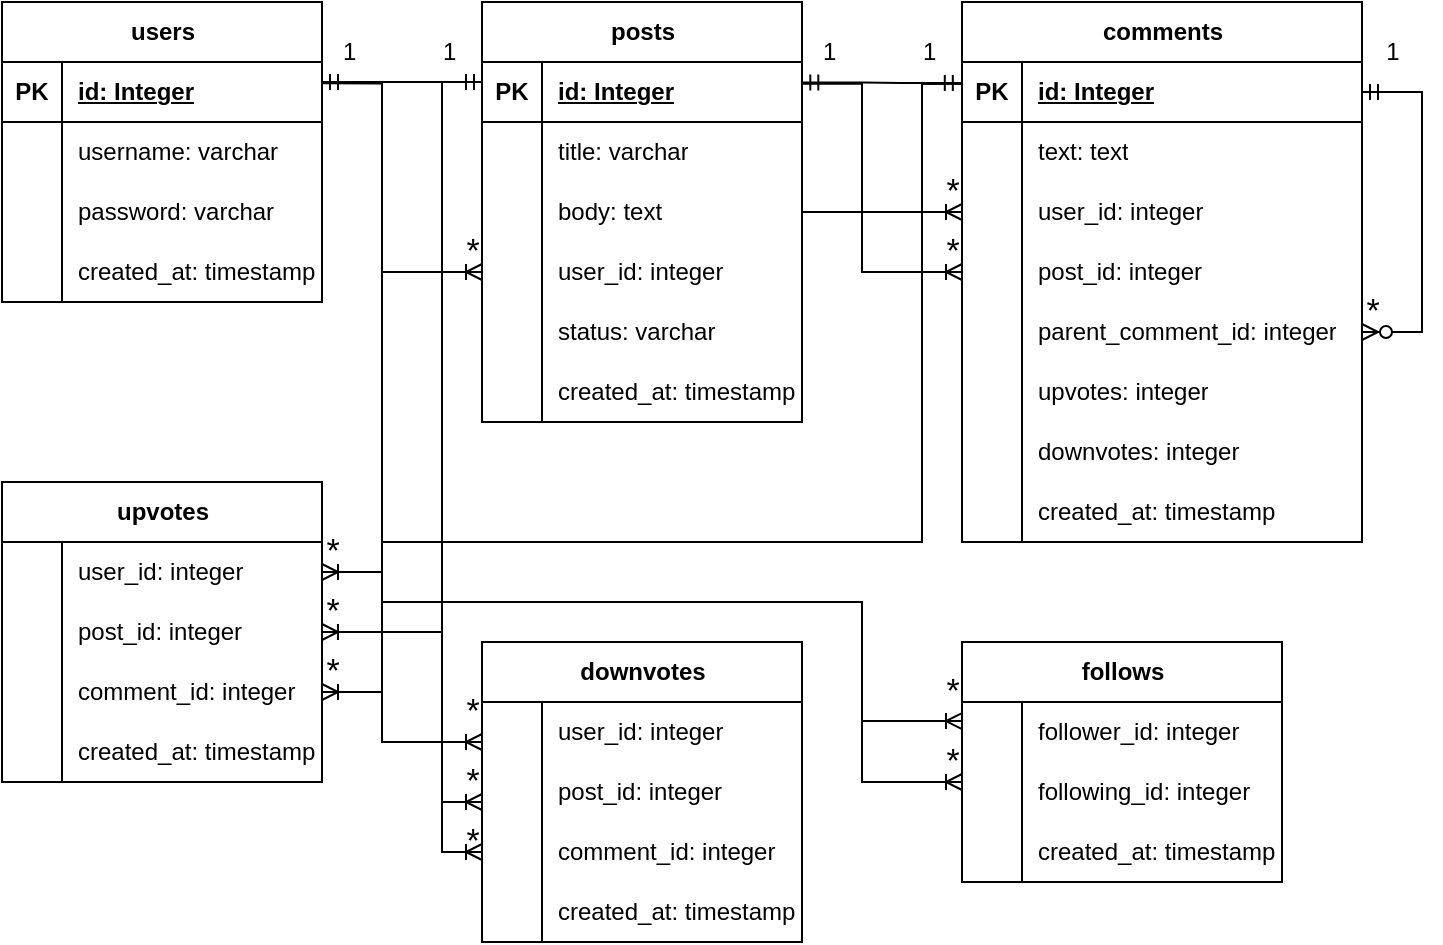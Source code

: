 <mxfile version="21.2.0" type="github">
  <diagram name="Page-1" id="74h5eq18-0JXJP73Q0yJ">
    <mxGraphModel dx="909" dy="587" grid="1" gridSize="10" guides="1" tooltips="1" connect="1" arrows="1" fold="1" page="1" pageScale="1" pageWidth="850" pageHeight="1100" math="0" shadow="0">
      <root>
        <mxCell id="0" />
        <mxCell id="1" parent="0" />
        <mxCell id="cVCFdXQ4bAkMoIGnFbqg-1" value="users" style="shape=table;startSize=30;container=1;collapsible=1;childLayout=tableLayout;fixedRows=1;rowLines=0;fontStyle=1;align=center;resizeLast=1;html=1;" vertex="1" parent="1">
          <mxGeometry x="40" y="80" width="160" height="150" as="geometry" />
        </mxCell>
        <mxCell id="cVCFdXQ4bAkMoIGnFbqg-2" value="" style="shape=tableRow;horizontal=0;startSize=0;swimlaneHead=0;swimlaneBody=0;fillColor=none;collapsible=0;dropTarget=0;points=[[0,0.5],[1,0.5]];portConstraint=eastwest;top=0;left=0;right=0;bottom=1;" vertex="1" parent="cVCFdXQ4bAkMoIGnFbqg-1">
          <mxGeometry y="30" width="160" height="30" as="geometry" />
        </mxCell>
        <mxCell id="cVCFdXQ4bAkMoIGnFbqg-3" value="PK" style="shape=partialRectangle;connectable=0;fillColor=none;top=0;left=0;bottom=0;right=0;fontStyle=1;overflow=hidden;whiteSpace=wrap;html=1;" vertex="1" parent="cVCFdXQ4bAkMoIGnFbqg-2">
          <mxGeometry width="30" height="30" as="geometry">
            <mxRectangle width="30" height="30" as="alternateBounds" />
          </mxGeometry>
        </mxCell>
        <mxCell id="cVCFdXQ4bAkMoIGnFbqg-4" value="id: Integer" style="shape=partialRectangle;connectable=0;fillColor=none;top=0;left=0;bottom=0;right=0;align=left;spacingLeft=6;fontStyle=5;overflow=hidden;whiteSpace=wrap;html=1;" vertex="1" parent="cVCFdXQ4bAkMoIGnFbqg-2">
          <mxGeometry x="30" width="130" height="30" as="geometry">
            <mxRectangle width="130" height="30" as="alternateBounds" />
          </mxGeometry>
        </mxCell>
        <mxCell id="cVCFdXQ4bAkMoIGnFbqg-5" value="" style="shape=tableRow;horizontal=0;startSize=0;swimlaneHead=0;swimlaneBody=0;fillColor=none;collapsible=0;dropTarget=0;points=[[0,0.5],[1,0.5]];portConstraint=eastwest;top=0;left=0;right=0;bottom=0;" vertex="1" parent="cVCFdXQ4bAkMoIGnFbqg-1">
          <mxGeometry y="60" width="160" height="30" as="geometry" />
        </mxCell>
        <mxCell id="cVCFdXQ4bAkMoIGnFbqg-6" value="" style="shape=partialRectangle;connectable=0;fillColor=none;top=0;left=0;bottom=0;right=0;editable=1;overflow=hidden;whiteSpace=wrap;html=1;" vertex="1" parent="cVCFdXQ4bAkMoIGnFbqg-5">
          <mxGeometry width="30" height="30" as="geometry">
            <mxRectangle width="30" height="30" as="alternateBounds" />
          </mxGeometry>
        </mxCell>
        <mxCell id="cVCFdXQ4bAkMoIGnFbqg-7" value="username: varchar" style="shape=partialRectangle;connectable=0;fillColor=none;top=0;left=0;bottom=0;right=0;align=left;spacingLeft=6;overflow=hidden;whiteSpace=wrap;html=1;" vertex="1" parent="cVCFdXQ4bAkMoIGnFbqg-5">
          <mxGeometry x="30" width="130" height="30" as="geometry">
            <mxRectangle width="130" height="30" as="alternateBounds" />
          </mxGeometry>
        </mxCell>
        <mxCell id="cVCFdXQ4bAkMoIGnFbqg-8" value="" style="shape=tableRow;horizontal=0;startSize=0;swimlaneHead=0;swimlaneBody=0;fillColor=none;collapsible=0;dropTarget=0;points=[[0,0.5],[1,0.5]];portConstraint=eastwest;top=0;left=0;right=0;bottom=0;" vertex="1" parent="cVCFdXQ4bAkMoIGnFbqg-1">
          <mxGeometry y="90" width="160" height="30" as="geometry" />
        </mxCell>
        <mxCell id="cVCFdXQ4bAkMoIGnFbqg-9" value="" style="shape=partialRectangle;connectable=0;fillColor=none;top=0;left=0;bottom=0;right=0;editable=1;overflow=hidden;whiteSpace=wrap;html=1;" vertex="1" parent="cVCFdXQ4bAkMoIGnFbqg-8">
          <mxGeometry width="30" height="30" as="geometry">
            <mxRectangle width="30" height="30" as="alternateBounds" />
          </mxGeometry>
        </mxCell>
        <mxCell id="cVCFdXQ4bAkMoIGnFbqg-10" value="password: varchar" style="shape=partialRectangle;connectable=0;fillColor=none;top=0;left=0;bottom=0;right=0;align=left;spacingLeft=6;overflow=hidden;whiteSpace=wrap;html=1;" vertex="1" parent="cVCFdXQ4bAkMoIGnFbqg-8">
          <mxGeometry x="30" width="130" height="30" as="geometry">
            <mxRectangle width="130" height="30" as="alternateBounds" />
          </mxGeometry>
        </mxCell>
        <mxCell id="cVCFdXQ4bAkMoIGnFbqg-11" value="" style="shape=tableRow;horizontal=0;startSize=0;swimlaneHead=0;swimlaneBody=0;fillColor=none;collapsible=0;dropTarget=0;points=[[0,0.5],[1,0.5]];portConstraint=eastwest;top=0;left=0;right=0;bottom=0;" vertex="1" parent="cVCFdXQ4bAkMoIGnFbqg-1">
          <mxGeometry y="120" width="160" height="30" as="geometry" />
        </mxCell>
        <mxCell id="cVCFdXQ4bAkMoIGnFbqg-12" value="" style="shape=partialRectangle;connectable=0;fillColor=none;top=0;left=0;bottom=0;right=0;editable=1;overflow=hidden;whiteSpace=wrap;html=1;" vertex="1" parent="cVCFdXQ4bAkMoIGnFbqg-11">
          <mxGeometry width="30" height="30" as="geometry">
            <mxRectangle width="30" height="30" as="alternateBounds" />
          </mxGeometry>
        </mxCell>
        <mxCell id="cVCFdXQ4bAkMoIGnFbqg-13" value="created_at: timestamp" style="shape=partialRectangle;connectable=0;fillColor=none;top=0;left=0;bottom=0;right=0;align=left;spacingLeft=6;overflow=hidden;whiteSpace=wrap;html=1;" vertex="1" parent="cVCFdXQ4bAkMoIGnFbqg-11">
          <mxGeometry x="30" width="130" height="30" as="geometry">
            <mxRectangle width="130" height="30" as="alternateBounds" />
          </mxGeometry>
        </mxCell>
        <mxCell id="cVCFdXQ4bAkMoIGnFbqg-14" value="posts" style="shape=table;startSize=30;container=1;collapsible=1;childLayout=tableLayout;fixedRows=1;rowLines=0;fontStyle=1;align=center;resizeLast=1;html=1;" vertex="1" parent="1">
          <mxGeometry x="280" y="80" width="160" height="210" as="geometry" />
        </mxCell>
        <mxCell id="cVCFdXQ4bAkMoIGnFbqg-15" value="" style="shape=tableRow;horizontal=0;startSize=0;swimlaneHead=0;swimlaneBody=0;fillColor=none;collapsible=0;dropTarget=0;points=[[0,0.5],[1,0.5]];portConstraint=eastwest;top=0;left=0;right=0;bottom=1;" vertex="1" parent="cVCFdXQ4bAkMoIGnFbqg-14">
          <mxGeometry y="30" width="160" height="30" as="geometry" />
        </mxCell>
        <mxCell id="cVCFdXQ4bAkMoIGnFbqg-16" value="PK" style="shape=partialRectangle;connectable=0;fillColor=none;top=0;left=0;bottom=0;right=0;fontStyle=1;overflow=hidden;whiteSpace=wrap;html=1;" vertex="1" parent="cVCFdXQ4bAkMoIGnFbqg-15">
          <mxGeometry width="30" height="30" as="geometry">
            <mxRectangle width="30" height="30" as="alternateBounds" />
          </mxGeometry>
        </mxCell>
        <mxCell id="cVCFdXQ4bAkMoIGnFbqg-17" value="id: Integer" style="shape=partialRectangle;connectable=0;fillColor=none;top=0;left=0;bottom=0;right=0;align=left;spacingLeft=6;fontStyle=5;overflow=hidden;whiteSpace=wrap;html=1;" vertex="1" parent="cVCFdXQ4bAkMoIGnFbqg-15">
          <mxGeometry x="30" width="130" height="30" as="geometry">
            <mxRectangle width="130" height="30" as="alternateBounds" />
          </mxGeometry>
        </mxCell>
        <mxCell id="cVCFdXQ4bAkMoIGnFbqg-18" value="" style="shape=tableRow;horizontal=0;startSize=0;swimlaneHead=0;swimlaneBody=0;fillColor=none;collapsible=0;dropTarget=0;points=[[0,0.5],[1,0.5]];portConstraint=eastwest;top=0;left=0;right=0;bottom=0;" vertex="1" parent="cVCFdXQ4bAkMoIGnFbqg-14">
          <mxGeometry y="60" width="160" height="30" as="geometry" />
        </mxCell>
        <mxCell id="cVCFdXQ4bAkMoIGnFbqg-19" value="" style="shape=partialRectangle;connectable=0;fillColor=none;top=0;left=0;bottom=0;right=0;editable=1;overflow=hidden;whiteSpace=wrap;html=1;" vertex="1" parent="cVCFdXQ4bAkMoIGnFbqg-18">
          <mxGeometry width="30" height="30" as="geometry">
            <mxRectangle width="30" height="30" as="alternateBounds" />
          </mxGeometry>
        </mxCell>
        <mxCell id="cVCFdXQ4bAkMoIGnFbqg-20" value="title: varchar" style="shape=partialRectangle;connectable=0;fillColor=none;top=0;left=0;bottom=0;right=0;align=left;spacingLeft=6;overflow=hidden;whiteSpace=wrap;html=1;" vertex="1" parent="cVCFdXQ4bAkMoIGnFbqg-18">
          <mxGeometry x="30" width="130" height="30" as="geometry">
            <mxRectangle width="130" height="30" as="alternateBounds" />
          </mxGeometry>
        </mxCell>
        <mxCell id="cVCFdXQ4bAkMoIGnFbqg-21" value="" style="shape=tableRow;horizontal=0;startSize=0;swimlaneHead=0;swimlaneBody=0;fillColor=none;collapsible=0;dropTarget=0;points=[[0,0.5],[1,0.5]];portConstraint=eastwest;top=0;left=0;right=0;bottom=0;" vertex="1" parent="cVCFdXQ4bAkMoIGnFbqg-14">
          <mxGeometry y="90" width="160" height="30" as="geometry" />
        </mxCell>
        <mxCell id="cVCFdXQ4bAkMoIGnFbqg-22" value="" style="shape=partialRectangle;connectable=0;fillColor=none;top=0;left=0;bottom=0;right=0;editable=1;overflow=hidden;whiteSpace=wrap;html=1;" vertex="1" parent="cVCFdXQ4bAkMoIGnFbqg-21">
          <mxGeometry width="30" height="30" as="geometry">
            <mxRectangle width="30" height="30" as="alternateBounds" />
          </mxGeometry>
        </mxCell>
        <mxCell id="cVCFdXQ4bAkMoIGnFbqg-23" value="body: text" style="shape=partialRectangle;connectable=0;fillColor=none;top=0;left=0;bottom=0;right=0;align=left;spacingLeft=6;overflow=hidden;whiteSpace=wrap;html=1;" vertex="1" parent="cVCFdXQ4bAkMoIGnFbqg-21">
          <mxGeometry x="30" width="130" height="30" as="geometry">
            <mxRectangle width="130" height="30" as="alternateBounds" />
          </mxGeometry>
        </mxCell>
        <mxCell id="cVCFdXQ4bAkMoIGnFbqg-24" value="" style="shape=tableRow;horizontal=0;startSize=0;swimlaneHead=0;swimlaneBody=0;fillColor=none;collapsible=0;dropTarget=0;points=[[0,0.5],[1,0.5]];portConstraint=eastwest;top=0;left=0;right=0;bottom=0;" vertex="1" parent="cVCFdXQ4bAkMoIGnFbqg-14">
          <mxGeometry y="120" width="160" height="30" as="geometry" />
        </mxCell>
        <mxCell id="cVCFdXQ4bAkMoIGnFbqg-25" value="" style="shape=partialRectangle;connectable=0;fillColor=none;top=0;left=0;bottom=0;right=0;editable=1;overflow=hidden;whiteSpace=wrap;html=1;" vertex="1" parent="cVCFdXQ4bAkMoIGnFbqg-24">
          <mxGeometry width="30" height="30" as="geometry">
            <mxRectangle width="30" height="30" as="alternateBounds" />
          </mxGeometry>
        </mxCell>
        <mxCell id="cVCFdXQ4bAkMoIGnFbqg-26" value="user_id: integer" style="shape=partialRectangle;connectable=0;fillColor=none;top=0;left=0;bottom=0;right=0;align=left;spacingLeft=6;overflow=hidden;whiteSpace=wrap;html=1;" vertex="1" parent="cVCFdXQ4bAkMoIGnFbqg-24">
          <mxGeometry x="30" width="130" height="30" as="geometry">
            <mxRectangle width="130" height="30" as="alternateBounds" />
          </mxGeometry>
        </mxCell>
        <mxCell id="cVCFdXQ4bAkMoIGnFbqg-67" value="" style="shape=tableRow;horizontal=0;startSize=0;swimlaneHead=0;swimlaneBody=0;fillColor=none;collapsible=0;dropTarget=0;points=[[0,0.5],[1,0.5]];portConstraint=eastwest;top=0;left=0;right=0;bottom=0;" vertex="1" parent="cVCFdXQ4bAkMoIGnFbqg-14">
          <mxGeometry y="150" width="160" height="30" as="geometry" />
        </mxCell>
        <mxCell id="cVCFdXQ4bAkMoIGnFbqg-68" value="" style="shape=partialRectangle;connectable=0;fillColor=none;top=0;left=0;bottom=0;right=0;editable=1;overflow=hidden;whiteSpace=wrap;html=1;" vertex="1" parent="cVCFdXQ4bAkMoIGnFbqg-67">
          <mxGeometry width="30" height="30" as="geometry">
            <mxRectangle width="30" height="30" as="alternateBounds" />
          </mxGeometry>
        </mxCell>
        <mxCell id="cVCFdXQ4bAkMoIGnFbqg-69" value="status: varchar" style="shape=partialRectangle;connectable=0;fillColor=none;top=0;left=0;bottom=0;right=0;align=left;spacingLeft=6;overflow=hidden;whiteSpace=wrap;html=1;" vertex="1" parent="cVCFdXQ4bAkMoIGnFbqg-67">
          <mxGeometry x="30" width="130" height="30" as="geometry">
            <mxRectangle width="130" height="30" as="alternateBounds" />
          </mxGeometry>
        </mxCell>
        <mxCell id="cVCFdXQ4bAkMoIGnFbqg-70" value="" style="shape=tableRow;horizontal=0;startSize=0;swimlaneHead=0;swimlaneBody=0;fillColor=none;collapsible=0;dropTarget=0;points=[[0,0.5],[1,0.5]];portConstraint=eastwest;top=0;left=0;right=0;bottom=0;" vertex="1" parent="cVCFdXQ4bAkMoIGnFbqg-14">
          <mxGeometry y="180" width="160" height="30" as="geometry" />
        </mxCell>
        <mxCell id="cVCFdXQ4bAkMoIGnFbqg-71" value="" style="shape=partialRectangle;connectable=0;fillColor=none;top=0;left=0;bottom=0;right=0;editable=1;overflow=hidden;whiteSpace=wrap;html=1;" vertex="1" parent="cVCFdXQ4bAkMoIGnFbqg-70">
          <mxGeometry width="30" height="30" as="geometry">
            <mxRectangle width="30" height="30" as="alternateBounds" />
          </mxGeometry>
        </mxCell>
        <mxCell id="cVCFdXQ4bAkMoIGnFbqg-72" value="created_at: timestamp" style="shape=partialRectangle;connectable=0;fillColor=none;top=0;left=0;bottom=0;right=0;align=left;spacingLeft=6;overflow=hidden;whiteSpace=wrap;html=1;" vertex="1" parent="cVCFdXQ4bAkMoIGnFbqg-70">
          <mxGeometry x="30" width="130" height="30" as="geometry">
            <mxRectangle width="130" height="30" as="alternateBounds" />
          </mxGeometry>
        </mxCell>
        <mxCell id="cVCFdXQ4bAkMoIGnFbqg-27" value="upvotes" style="shape=table;startSize=30;container=1;collapsible=1;childLayout=tableLayout;fixedRows=1;rowLines=0;fontStyle=1;align=center;resizeLast=1;html=1;" vertex="1" parent="1">
          <mxGeometry x="40" y="320" width="160" height="150" as="geometry" />
        </mxCell>
        <mxCell id="cVCFdXQ4bAkMoIGnFbqg-31" value="" style="shape=tableRow;horizontal=0;startSize=0;swimlaneHead=0;swimlaneBody=0;fillColor=none;collapsible=0;dropTarget=0;points=[[0,0.5],[1,0.5]];portConstraint=eastwest;top=0;left=0;right=0;bottom=0;" vertex="1" parent="cVCFdXQ4bAkMoIGnFbqg-27">
          <mxGeometry y="30" width="160" height="30" as="geometry" />
        </mxCell>
        <mxCell id="cVCFdXQ4bAkMoIGnFbqg-32" value="" style="shape=partialRectangle;connectable=0;fillColor=none;top=0;left=0;bottom=0;right=0;editable=1;overflow=hidden;whiteSpace=wrap;html=1;" vertex="1" parent="cVCFdXQ4bAkMoIGnFbqg-31">
          <mxGeometry width="30" height="30" as="geometry">
            <mxRectangle width="30" height="30" as="alternateBounds" />
          </mxGeometry>
        </mxCell>
        <mxCell id="cVCFdXQ4bAkMoIGnFbqg-33" value="user_id: integer" style="shape=partialRectangle;connectable=0;fillColor=none;top=0;left=0;bottom=0;right=0;align=left;spacingLeft=6;overflow=hidden;whiteSpace=wrap;html=1;" vertex="1" parent="cVCFdXQ4bAkMoIGnFbqg-31">
          <mxGeometry x="30" width="130" height="30" as="geometry">
            <mxRectangle width="130" height="30" as="alternateBounds" />
          </mxGeometry>
        </mxCell>
        <mxCell id="cVCFdXQ4bAkMoIGnFbqg-34" value="" style="shape=tableRow;horizontal=0;startSize=0;swimlaneHead=0;swimlaneBody=0;fillColor=none;collapsible=0;dropTarget=0;points=[[0,0.5],[1,0.5]];portConstraint=eastwest;top=0;left=0;right=0;bottom=0;" vertex="1" parent="cVCFdXQ4bAkMoIGnFbqg-27">
          <mxGeometry y="60" width="160" height="30" as="geometry" />
        </mxCell>
        <mxCell id="cVCFdXQ4bAkMoIGnFbqg-35" value="" style="shape=partialRectangle;connectable=0;fillColor=none;top=0;left=0;bottom=0;right=0;editable=1;overflow=hidden;whiteSpace=wrap;html=1;" vertex="1" parent="cVCFdXQ4bAkMoIGnFbqg-34">
          <mxGeometry width="30" height="30" as="geometry">
            <mxRectangle width="30" height="30" as="alternateBounds" />
          </mxGeometry>
        </mxCell>
        <mxCell id="cVCFdXQ4bAkMoIGnFbqg-36" value="post_id: integer" style="shape=partialRectangle;connectable=0;fillColor=none;top=0;left=0;bottom=0;right=0;align=left;spacingLeft=6;overflow=hidden;whiteSpace=wrap;html=1;" vertex="1" parent="cVCFdXQ4bAkMoIGnFbqg-34">
          <mxGeometry x="30" width="130" height="30" as="geometry">
            <mxRectangle width="130" height="30" as="alternateBounds" />
          </mxGeometry>
        </mxCell>
        <mxCell id="cVCFdXQ4bAkMoIGnFbqg-37" value="" style="shape=tableRow;horizontal=0;startSize=0;swimlaneHead=0;swimlaneBody=0;fillColor=none;collapsible=0;dropTarget=0;points=[[0,0.5],[1,0.5]];portConstraint=eastwest;top=0;left=0;right=0;bottom=0;" vertex="1" parent="cVCFdXQ4bAkMoIGnFbqg-27">
          <mxGeometry y="90" width="160" height="30" as="geometry" />
        </mxCell>
        <mxCell id="cVCFdXQ4bAkMoIGnFbqg-38" value="" style="shape=partialRectangle;connectable=0;fillColor=none;top=0;left=0;bottom=0;right=0;editable=1;overflow=hidden;whiteSpace=wrap;html=1;" vertex="1" parent="cVCFdXQ4bAkMoIGnFbqg-37">
          <mxGeometry width="30" height="30" as="geometry">
            <mxRectangle width="30" height="30" as="alternateBounds" />
          </mxGeometry>
        </mxCell>
        <mxCell id="cVCFdXQ4bAkMoIGnFbqg-39" value="comment_id: integer" style="shape=partialRectangle;connectable=0;fillColor=none;top=0;left=0;bottom=0;right=0;align=left;spacingLeft=6;overflow=hidden;whiteSpace=wrap;html=1;" vertex="1" parent="cVCFdXQ4bAkMoIGnFbqg-37">
          <mxGeometry x="30" width="130" height="30" as="geometry">
            <mxRectangle width="130" height="30" as="alternateBounds" />
          </mxGeometry>
        </mxCell>
        <mxCell id="cVCFdXQ4bAkMoIGnFbqg-86" value="" style="shape=tableRow;horizontal=0;startSize=0;swimlaneHead=0;swimlaneBody=0;fillColor=none;collapsible=0;dropTarget=0;points=[[0,0.5],[1,0.5]];portConstraint=eastwest;top=0;left=0;right=0;bottom=0;" vertex="1" parent="cVCFdXQ4bAkMoIGnFbqg-27">
          <mxGeometry y="120" width="160" height="30" as="geometry" />
        </mxCell>
        <mxCell id="cVCFdXQ4bAkMoIGnFbqg-87" value="" style="shape=partialRectangle;connectable=0;fillColor=none;top=0;left=0;bottom=0;right=0;editable=1;overflow=hidden;whiteSpace=wrap;html=1;" vertex="1" parent="cVCFdXQ4bAkMoIGnFbqg-86">
          <mxGeometry width="30" height="30" as="geometry">
            <mxRectangle width="30" height="30" as="alternateBounds" />
          </mxGeometry>
        </mxCell>
        <mxCell id="cVCFdXQ4bAkMoIGnFbqg-88" value="created_at: timestamp" style="shape=partialRectangle;connectable=0;fillColor=none;top=0;left=0;bottom=0;right=0;align=left;spacingLeft=6;overflow=hidden;whiteSpace=wrap;html=1;" vertex="1" parent="cVCFdXQ4bAkMoIGnFbqg-86">
          <mxGeometry x="30" width="130" height="30" as="geometry">
            <mxRectangle width="130" height="30" as="alternateBounds" />
          </mxGeometry>
        </mxCell>
        <mxCell id="cVCFdXQ4bAkMoIGnFbqg-40" value="downvotes" style="shape=table;startSize=30;container=1;collapsible=1;childLayout=tableLayout;fixedRows=1;rowLines=0;fontStyle=1;align=center;resizeLast=1;html=1;" vertex="1" parent="1">
          <mxGeometry x="280" y="400" width="160" height="150" as="geometry" />
        </mxCell>
        <mxCell id="cVCFdXQ4bAkMoIGnFbqg-44" value="" style="shape=tableRow;horizontal=0;startSize=0;swimlaneHead=0;swimlaneBody=0;fillColor=none;collapsible=0;dropTarget=0;points=[[0,0.5],[1,0.5]];portConstraint=eastwest;top=0;left=0;right=0;bottom=0;" vertex="1" parent="cVCFdXQ4bAkMoIGnFbqg-40">
          <mxGeometry y="30" width="160" height="30" as="geometry" />
        </mxCell>
        <mxCell id="cVCFdXQ4bAkMoIGnFbqg-45" value="" style="shape=partialRectangle;connectable=0;fillColor=none;top=0;left=0;bottom=0;right=0;editable=1;overflow=hidden;whiteSpace=wrap;html=1;" vertex="1" parent="cVCFdXQ4bAkMoIGnFbqg-44">
          <mxGeometry width="30" height="30" as="geometry">
            <mxRectangle width="30" height="30" as="alternateBounds" />
          </mxGeometry>
        </mxCell>
        <mxCell id="cVCFdXQ4bAkMoIGnFbqg-46" value="user_id: integer" style="shape=partialRectangle;connectable=0;fillColor=none;top=0;left=0;bottom=0;right=0;align=left;spacingLeft=6;overflow=hidden;whiteSpace=wrap;html=1;" vertex="1" parent="cVCFdXQ4bAkMoIGnFbqg-44">
          <mxGeometry x="30" width="130" height="30" as="geometry">
            <mxRectangle width="130" height="30" as="alternateBounds" />
          </mxGeometry>
        </mxCell>
        <mxCell id="cVCFdXQ4bAkMoIGnFbqg-47" value="" style="shape=tableRow;horizontal=0;startSize=0;swimlaneHead=0;swimlaneBody=0;fillColor=none;collapsible=0;dropTarget=0;points=[[0,0.5],[1,0.5]];portConstraint=eastwest;top=0;left=0;right=0;bottom=0;" vertex="1" parent="cVCFdXQ4bAkMoIGnFbqg-40">
          <mxGeometry y="60" width="160" height="30" as="geometry" />
        </mxCell>
        <mxCell id="cVCFdXQ4bAkMoIGnFbqg-48" value="" style="shape=partialRectangle;connectable=0;fillColor=none;top=0;left=0;bottom=0;right=0;editable=1;overflow=hidden;whiteSpace=wrap;html=1;" vertex="1" parent="cVCFdXQ4bAkMoIGnFbqg-47">
          <mxGeometry width="30" height="30" as="geometry">
            <mxRectangle width="30" height="30" as="alternateBounds" />
          </mxGeometry>
        </mxCell>
        <mxCell id="cVCFdXQ4bAkMoIGnFbqg-49" value="post_id: integer" style="shape=partialRectangle;connectable=0;fillColor=none;top=0;left=0;bottom=0;right=0;align=left;spacingLeft=6;overflow=hidden;whiteSpace=wrap;html=1;" vertex="1" parent="cVCFdXQ4bAkMoIGnFbqg-47">
          <mxGeometry x="30" width="130" height="30" as="geometry">
            <mxRectangle width="130" height="30" as="alternateBounds" />
          </mxGeometry>
        </mxCell>
        <mxCell id="cVCFdXQ4bAkMoIGnFbqg-50" value="" style="shape=tableRow;horizontal=0;startSize=0;swimlaneHead=0;swimlaneBody=0;fillColor=none;collapsible=0;dropTarget=0;points=[[0,0.5],[1,0.5]];portConstraint=eastwest;top=0;left=0;right=0;bottom=0;" vertex="1" parent="cVCFdXQ4bAkMoIGnFbqg-40">
          <mxGeometry y="90" width="160" height="30" as="geometry" />
        </mxCell>
        <mxCell id="cVCFdXQ4bAkMoIGnFbqg-51" value="" style="shape=partialRectangle;connectable=0;fillColor=none;top=0;left=0;bottom=0;right=0;editable=1;overflow=hidden;whiteSpace=wrap;html=1;" vertex="1" parent="cVCFdXQ4bAkMoIGnFbqg-50">
          <mxGeometry width="30" height="30" as="geometry">
            <mxRectangle width="30" height="30" as="alternateBounds" />
          </mxGeometry>
        </mxCell>
        <mxCell id="cVCFdXQ4bAkMoIGnFbqg-52" value="comment_id: integer" style="shape=partialRectangle;connectable=0;fillColor=none;top=0;left=0;bottom=0;right=0;align=left;spacingLeft=6;overflow=hidden;whiteSpace=wrap;html=1;" vertex="1" parent="cVCFdXQ4bAkMoIGnFbqg-50">
          <mxGeometry x="30" width="130" height="30" as="geometry">
            <mxRectangle width="130" height="30" as="alternateBounds" />
          </mxGeometry>
        </mxCell>
        <mxCell id="cVCFdXQ4bAkMoIGnFbqg-83" value="" style="shape=tableRow;horizontal=0;startSize=0;swimlaneHead=0;swimlaneBody=0;fillColor=none;collapsible=0;dropTarget=0;points=[[0,0.5],[1,0.5]];portConstraint=eastwest;top=0;left=0;right=0;bottom=0;" vertex="1" parent="cVCFdXQ4bAkMoIGnFbqg-40">
          <mxGeometry y="120" width="160" height="30" as="geometry" />
        </mxCell>
        <mxCell id="cVCFdXQ4bAkMoIGnFbqg-84" value="" style="shape=partialRectangle;connectable=0;fillColor=none;top=0;left=0;bottom=0;right=0;editable=1;overflow=hidden;whiteSpace=wrap;html=1;" vertex="1" parent="cVCFdXQ4bAkMoIGnFbqg-83">
          <mxGeometry width="30" height="30" as="geometry">
            <mxRectangle width="30" height="30" as="alternateBounds" />
          </mxGeometry>
        </mxCell>
        <mxCell id="cVCFdXQ4bAkMoIGnFbqg-85" value="created_at: timestamp" style="shape=partialRectangle;connectable=0;fillColor=none;top=0;left=0;bottom=0;right=0;align=left;spacingLeft=6;overflow=hidden;whiteSpace=wrap;html=1;" vertex="1" parent="cVCFdXQ4bAkMoIGnFbqg-83">
          <mxGeometry x="30" width="130" height="30" as="geometry">
            <mxRectangle width="130" height="30" as="alternateBounds" />
          </mxGeometry>
        </mxCell>
        <mxCell id="cVCFdXQ4bAkMoIGnFbqg-53" value="comments" style="shape=table;startSize=30;container=1;collapsible=1;childLayout=tableLayout;fixedRows=1;rowLines=0;fontStyle=1;align=center;resizeLast=1;html=1;" vertex="1" parent="1">
          <mxGeometry x="520" y="80" width="200" height="270" as="geometry" />
        </mxCell>
        <mxCell id="cVCFdXQ4bAkMoIGnFbqg-54" value="" style="shape=tableRow;horizontal=0;startSize=0;swimlaneHead=0;swimlaneBody=0;fillColor=none;collapsible=0;dropTarget=0;points=[[0,0.5],[1,0.5]];portConstraint=eastwest;top=0;left=0;right=0;bottom=1;" vertex="1" parent="cVCFdXQ4bAkMoIGnFbqg-53">
          <mxGeometry y="30" width="200" height="30" as="geometry" />
        </mxCell>
        <mxCell id="cVCFdXQ4bAkMoIGnFbqg-55" value="PK" style="shape=partialRectangle;connectable=0;fillColor=none;top=0;left=0;bottom=0;right=0;fontStyle=1;overflow=hidden;whiteSpace=wrap;html=1;" vertex="1" parent="cVCFdXQ4bAkMoIGnFbqg-54">
          <mxGeometry width="30" height="30" as="geometry">
            <mxRectangle width="30" height="30" as="alternateBounds" />
          </mxGeometry>
        </mxCell>
        <mxCell id="cVCFdXQ4bAkMoIGnFbqg-56" value="id: Integer" style="shape=partialRectangle;connectable=0;fillColor=none;top=0;left=0;bottom=0;right=0;align=left;spacingLeft=6;fontStyle=5;overflow=hidden;whiteSpace=wrap;html=1;" vertex="1" parent="cVCFdXQ4bAkMoIGnFbqg-54">
          <mxGeometry x="30" width="170" height="30" as="geometry">
            <mxRectangle width="170" height="30" as="alternateBounds" />
          </mxGeometry>
        </mxCell>
        <mxCell id="cVCFdXQ4bAkMoIGnFbqg-57" value="" style="shape=tableRow;horizontal=0;startSize=0;swimlaneHead=0;swimlaneBody=0;fillColor=none;collapsible=0;dropTarget=0;points=[[0,0.5],[1,0.5]];portConstraint=eastwest;top=0;left=0;right=0;bottom=0;" vertex="1" parent="cVCFdXQ4bAkMoIGnFbqg-53">
          <mxGeometry y="60" width="200" height="30" as="geometry" />
        </mxCell>
        <mxCell id="cVCFdXQ4bAkMoIGnFbqg-58" value="" style="shape=partialRectangle;connectable=0;fillColor=none;top=0;left=0;bottom=0;right=0;editable=1;overflow=hidden;whiteSpace=wrap;html=1;" vertex="1" parent="cVCFdXQ4bAkMoIGnFbqg-57">
          <mxGeometry width="30" height="30" as="geometry">
            <mxRectangle width="30" height="30" as="alternateBounds" />
          </mxGeometry>
        </mxCell>
        <mxCell id="cVCFdXQ4bAkMoIGnFbqg-59" value="text: text" style="shape=partialRectangle;connectable=0;fillColor=none;top=0;left=0;bottom=0;right=0;align=left;spacingLeft=6;overflow=hidden;whiteSpace=wrap;html=1;" vertex="1" parent="cVCFdXQ4bAkMoIGnFbqg-57">
          <mxGeometry x="30" width="170" height="30" as="geometry">
            <mxRectangle width="170" height="30" as="alternateBounds" />
          </mxGeometry>
        </mxCell>
        <mxCell id="cVCFdXQ4bAkMoIGnFbqg-60" value="" style="shape=tableRow;horizontal=0;startSize=0;swimlaneHead=0;swimlaneBody=0;fillColor=none;collapsible=0;dropTarget=0;points=[[0,0.5],[1,0.5]];portConstraint=eastwest;top=0;left=0;right=0;bottom=0;" vertex="1" parent="cVCFdXQ4bAkMoIGnFbqg-53">
          <mxGeometry y="90" width="200" height="30" as="geometry" />
        </mxCell>
        <mxCell id="cVCFdXQ4bAkMoIGnFbqg-61" value="" style="shape=partialRectangle;connectable=0;fillColor=none;top=0;left=0;bottom=0;right=0;editable=1;overflow=hidden;whiteSpace=wrap;html=1;" vertex="1" parent="cVCFdXQ4bAkMoIGnFbqg-60">
          <mxGeometry width="30" height="30" as="geometry">
            <mxRectangle width="30" height="30" as="alternateBounds" />
          </mxGeometry>
        </mxCell>
        <mxCell id="cVCFdXQ4bAkMoIGnFbqg-62" value="user_id: integer" style="shape=partialRectangle;connectable=0;fillColor=none;top=0;left=0;bottom=0;right=0;align=left;spacingLeft=6;overflow=hidden;whiteSpace=wrap;html=1;" vertex="1" parent="cVCFdXQ4bAkMoIGnFbqg-60">
          <mxGeometry x="30" width="170" height="30" as="geometry">
            <mxRectangle width="170" height="30" as="alternateBounds" />
          </mxGeometry>
        </mxCell>
        <mxCell id="cVCFdXQ4bAkMoIGnFbqg-89" value="" style="shape=tableRow;horizontal=0;startSize=0;swimlaneHead=0;swimlaneBody=0;fillColor=none;collapsible=0;dropTarget=0;points=[[0,0.5],[1,0.5]];portConstraint=eastwest;top=0;left=0;right=0;bottom=0;" vertex="1" parent="cVCFdXQ4bAkMoIGnFbqg-53">
          <mxGeometry y="120" width="200" height="30" as="geometry" />
        </mxCell>
        <mxCell id="cVCFdXQ4bAkMoIGnFbqg-90" value="" style="shape=partialRectangle;connectable=0;fillColor=none;top=0;left=0;bottom=0;right=0;editable=1;overflow=hidden;whiteSpace=wrap;html=1;" vertex="1" parent="cVCFdXQ4bAkMoIGnFbqg-89">
          <mxGeometry width="30" height="30" as="geometry">
            <mxRectangle width="30" height="30" as="alternateBounds" />
          </mxGeometry>
        </mxCell>
        <mxCell id="cVCFdXQ4bAkMoIGnFbqg-91" value="post_id: integer" style="shape=partialRectangle;connectable=0;fillColor=none;top=0;left=0;bottom=0;right=0;align=left;spacingLeft=6;overflow=hidden;whiteSpace=wrap;html=1;" vertex="1" parent="cVCFdXQ4bAkMoIGnFbqg-89">
          <mxGeometry x="30" width="170" height="30" as="geometry">
            <mxRectangle width="170" height="30" as="alternateBounds" />
          </mxGeometry>
        </mxCell>
        <mxCell id="cVCFdXQ4bAkMoIGnFbqg-92" value="" style="shape=tableRow;horizontal=0;startSize=0;swimlaneHead=0;swimlaneBody=0;fillColor=none;collapsible=0;dropTarget=0;points=[[0,0.5],[1,0.5]];portConstraint=eastwest;top=0;left=0;right=0;bottom=0;" vertex="1" parent="cVCFdXQ4bAkMoIGnFbqg-53">
          <mxGeometry y="150" width="200" height="30" as="geometry" />
        </mxCell>
        <mxCell id="cVCFdXQ4bAkMoIGnFbqg-93" value="" style="shape=partialRectangle;connectable=0;fillColor=none;top=0;left=0;bottom=0;right=0;editable=1;overflow=hidden;whiteSpace=wrap;html=1;" vertex="1" parent="cVCFdXQ4bAkMoIGnFbqg-92">
          <mxGeometry width="30" height="30" as="geometry">
            <mxRectangle width="30" height="30" as="alternateBounds" />
          </mxGeometry>
        </mxCell>
        <mxCell id="cVCFdXQ4bAkMoIGnFbqg-94" value="parent_comment_id: integer" style="shape=partialRectangle;connectable=0;fillColor=none;top=0;left=0;bottom=0;right=0;align=left;spacingLeft=6;overflow=hidden;whiteSpace=wrap;html=1;" vertex="1" parent="cVCFdXQ4bAkMoIGnFbqg-92">
          <mxGeometry x="30" width="170" height="30" as="geometry">
            <mxRectangle width="170" height="30" as="alternateBounds" />
          </mxGeometry>
        </mxCell>
        <mxCell id="cVCFdXQ4bAkMoIGnFbqg-95" value="" style="shape=tableRow;horizontal=0;startSize=0;swimlaneHead=0;swimlaneBody=0;fillColor=none;collapsible=0;dropTarget=0;points=[[0,0.5],[1,0.5]];portConstraint=eastwest;top=0;left=0;right=0;bottom=0;" vertex="1" parent="cVCFdXQ4bAkMoIGnFbqg-53">
          <mxGeometry y="180" width="200" height="30" as="geometry" />
        </mxCell>
        <mxCell id="cVCFdXQ4bAkMoIGnFbqg-96" value="" style="shape=partialRectangle;connectable=0;fillColor=none;top=0;left=0;bottom=0;right=0;editable=1;overflow=hidden;whiteSpace=wrap;html=1;" vertex="1" parent="cVCFdXQ4bAkMoIGnFbqg-95">
          <mxGeometry width="30" height="30" as="geometry">
            <mxRectangle width="30" height="30" as="alternateBounds" />
          </mxGeometry>
        </mxCell>
        <mxCell id="cVCFdXQ4bAkMoIGnFbqg-97" value="upvotes: integer" style="shape=partialRectangle;connectable=0;fillColor=none;top=0;left=0;bottom=0;right=0;align=left;spacingLeft=6;overflow=hidden;whiteSpace=wrap;html=1;" vertex="1" parent="cVCFdXQ4bAkMoIGnFbqg-95">
          <mxGeometry x="30" width="170" height="30" as="geometry">
            <mxRectangle width="170" height="30" as="alternateBounds" />
          </mxGeometry>
        </mxCell>
        <mxCell id="cVCFdXQ4bAkMoIGnFbqg-98" value="" style="shape=tableRow;horizontal=0;startSize=0;swimlaneHead=0;swimlaneBody=0;fillColor=none;collapsible=0;dropTarget=0;points=[[0,0.5],[1,0.5]];portConstraint=eastwest;top=0;left=0;right=0;bottom=0;" vertex="1" parent="cVCFdXQ4bAkMoIGnFbqg-53">
          <mxGeometry y="210" width="200" height="30" as="geometry" />
        </mxCell>
        <mxCell id="cVCFdXQ4bAkMoIGnFbqg-99" value="" style="shape=partialRectangle;connectable=0;fillColor=none;top=0;left=0;bottom=0;right=0;editable=1;overflow=hidden;whiteSpace=wrap;html=1;" vertex="1" parent="cVCFdXQ4bAkMoIGnFbqg-98">
          <mxGeometry width="30" height="30" as="geometry">
            <mxRectangle width="30" height="30" as="alternateBounds" />
          </mxGeometry>
        </mxCell>
        <mxCell id="cVCFdXQ4bAkMoIGnFbqg-100" value="downvotes: integer" style="shape=partialRectangle;connectable=0;fillColor=none;top=0;left=0;bottom=0;right=0;align=left;spacingLeft=6;overflow=hidden;whiteSpace=wrap;html=1;" vertex="1" parent="cVCFdXQ4bAkMoIGnFbqg-98">
          <mxGeometry x="30" width="170" height="30" as="geometry">
            <mxRectangle width="170" height="30" as="alternateBounds" />
          </mxGeometry>
        </mxCell>
        <mxCell id="cVCFdXQ4bAkMoIGnFbqg-101" value="" style="shape=tableRow;horizontal=0;startSize=0;swimlaneHead=0;swimlaneBody=0;fillColor=none;collapsible=0;dropTarget=0;points=[[0,0.5],[1,0.5]];portConstraint=eastwest;top=0;left=0;right=0;bottom=0;" vertex="1" parent="cVCFdXQ4bAkMoIGnFbqg-53">
          <mxGeometry y="240" width="200" height="30" as="geometry" />
        </mxCell>
        <mxCell id="cVCFdXQ4bAkMoIGnFbqg-102" value="" style="shape=partialRectangle;connectable=0;fillColor=none;top=0;left=0;bottom=0;right=0;editable=1;overflow=hidden;whiteSpace=wrap;html=1;" vertex="1" parent="cVCFdXQ4bAkMoIGnFbqg-101">
          <mxGeometry width="30" height="30" as="geometry">
            <mxRectangle width="30" height="30" as="alternateBounds" />
          </mxGeometry>
        </mxCell>
        <mxCell id="cVCFdXQ4bAkMoIGnFbqg-103" value="created_at: timestamp" style="shape=partialRectangle;connectable=0;fillColor=none;top=0;left=0;bottom=0;right=0;align=left;spacingLeft=6;overflow=hidden;whiteSpace=wrap;html=1;" vertex="1" parent="cVCFdXQ4bAkMoIGnFbqg-101">
          <mxGeometry x="30" width="170" height="30" as="geometry">
            <mxRectangle width="170" height="30" as="alternateBounds" />
          </mxGeometry>
        </mxCell>
        <mxCell id="cVCFdXQ4bAkMoIGnFbqg-140" value="" style="edgeStyle=entityRelationEdgeStyle;fontSize=12;html=1;endArrow=ERzeroToMany;startArrow=ERmandOne;rounded=0;entryX=1;entryY=0.5;entryDx=0;entryDy=0;exitX=1;exitY=0.5;exitDx=0;exitDy=0;" edge="1" parent="cVCFdXQ4bAkMoIGnFbqg-53" source="cVCFdXQ4bAkMoIGnFbqg-54" target="cVCFdXQ4bAkMoIGnFbqg-92">
          <mxGeometry width="100" height="100" relative="1" as="geometry">
            <mxPoint x="190" y="330" as="sourcePoint" />
            <mxPoint x="290" y="230" as="targetPoint" />
          </mxGeometry>
        </mxCell>
        <mxCell id="cVCFdXQ4bAkMoIGnFbqg-104" value="follows" style="shape=table;startSize=30;container=1;collapsible=1;childLayout=tableLayout;fixedRows=1;rowLines=0;fontStyle=1;align=center;resizeLast=1;html=1;" vertex="1" parent="1">
          <mxGeometry x="520" y="400" width="160" height="120" as="geometry" />
        </mxCell>
        <mxCell id="cVCFdXQ4bAkMoIGnFbqg-108" value="" style="shape=tableRow;horizontal=0;startSize=0;swimlaneHead=0;swimlaneBody=0;fillColor=none;collapsible=0;dropTarget=0;points=[[0,0.5],[1,0.5]];portConstraint=eastwest;top=0;left=0;right=0;bottom=0;" vertex="1" parent="cVCFdXQ4bAkMoIGnFbqg-104">
          <mxGeometry y="30" width="160" height="30" as="geometry" />
        </mxCell>
        <mxCell id="cVCFdXQ4bAkMoIGnFbqg-109" value="" style="shape=partialRectangle;connectable=0;fillColor=none;top=0;left=0;bottom=0;right=0;editable=1;overflow=hidden;whiteSpace=wrap;html=1;" vertex="1" parent="cVCFdXQ4bAkMoIGnFbqg-108">
          <mxGeometry width="30" height="30" as="geometry">
            <mxRectangle width="30" height="30" as="alternateBounds" />
          </mxGeometry>
        </mxCell>
        <mxCell id="cVCFdXQ4bAkMoIGnFbqg-110" value="follower_id: integer" style="shape=partialRectangle;connectable=0;fillColor=none;top=0;left=0;bottom=0;right=0;align=left;spacingLeft=6;overflow=hidden;whiteSpace=wrap;html=1;" vertex="1" parent="cVCFdXQ4bAkMoIGnFbqg-108">
          <mxGeometry x="30" width="130" height="30" as="geometry">
            <mxRectangle width="130" height="30" as="alternateBounds" />
          </mxGeometry>
        </mxCell>
        <mxCell id="cVCFdXQ4bAkMoIGnFbqg-111" value="" style="shape=tableRow;horizontal=0;startSize=0;swimlaneHead=0;swimlaneBody=0;fillColor=none;collapsible=0;dropTarget=0;points=[[0,0.5],[1,0.5]];portConstraint=eastwest;top=0;left=0;right=0;bottom=0;" vertex="1" parent="cVCFdXQ4bAkMoIGnFbqg-104">
          <mxGeometry y="60" width="160" height="30" as="geometry" />
        </mxCell>
        <mxCell id="cVCFdXQ4bAkMoIGnFbqg-112" value="" style="shape=partialRectangle;connectable=0;fillColor=none;top=0;left=0;bottom=0;right=0;editable=1;overflow=hidden;whiteSpace=wrap;html=1;" vertex="1" parent="cVCFdXQ4bAkMoIGnFbqg-111">
          <mxGeometry width="30" height="30" as="geometry">
            <mxRectangle width="30" height="30" as="alternateBounds" />
          </mxGeometry>
        </mxCell>
        <mxCell id="cVCFdXQ4bAkMoIGnFbqg-113" value="following_id: integer" style="shape=partialRectangle;connectable=0;fillColor=none;top=0;left=0;bottom=0;right=0;align=left;spacingLeft=6;overflow=hidden;whiteSpace=wrap;html=1;" vertex="1" parent="cVCFdXQ4bAkMoIGnFbqg-111">
          <mxGeometry x="30" width="130" height="30" as="geometry">
            <mxRectangle width="130" height="30" as="alternateBounds" />
          </mxGeometry>
        </mxCell>
        <mxCell id="cVCFdXQ4bAkMoIGnFbqg-117" value="" style="shape=tableRow;horizontal=0;startSize=0;swimlaneHead=0;swimlaneBody=0;fillColor=none;collapsible=0;dropTarget=0;points=[[0,0.5],[1,0.5]];portConstraint=eastwest;top=0;left=0;right=0;bottom=0;" vertex="1" parent="cVCFdXQ4bAkMoIGnFbqg-104">
          <mxGeometry y="90" width="160" height="30" as="geometry" />
        </mxCell>
        <mxCell id="cVCFdXQ4bAkMoIGnFbqg-118" value="" style="shape=partialRectangle;connectable=0;fillColor=none;top=0;left=0;bottom=0;right=0;editable=1;overflow=hidden;whiteSpace=wrap;html=1;" vertex="1" parent="cVCFdXQ4bAkMoIGnFbqg-117">
          <mxGeometry width="30" height="30" as="geometry">
            <mxRectangle width="30" height="30" as="alternateBounds" />
          </mxGeometry>
        </mxCell>
        <mxCell id="cVCFdXQ4bAkMoIGnFbqg-119" value="created_at: timestamp" style="shape=partialRectangle;connectable=0;fillColor=none;top=0;left=0;bottom=0;right=0;align=left;spacingLeft=6;overflow=hidden;whiteSpace=wrap;html=1;" vertex="1" parent="cVCFdXQ4bAkMoIGnFbqg-117">
          <mxGeometry x="30" width="130" height="30" as="geometry">
            <mxRectangle width="130" height="30" as="alternateBounds" />
          </mxGeometry>
        </mxCell>
        <mxCell id="cVCFdXQ4bAkMoIGnFbqg-120" value="" style="edgeStyle=orthogonalEdgeStyle;fontSize=12;html=1;endArrow=ERoneToMany;rounded=0;entryX=0;entryY=0.5;entryDx=0;entryDy=0;" edge="1" parent="1" target="cVCFdXQ4bAkMoIGnFbqg-24">
          <mxGeometry width="100" height="100" relative="1" as="geometry">
            <mxPoint x="200" y="120" as="sourcePoint" />
            <mxPoint x="300" y="260" as="targetPoint" />
            <Array as="points">
              <mxPoint x="200" y="120" />
              <mxPoint x="230" y="120" />
              <mxPoint x="230" y="215" />
            </Array>
          </mxGeometry>
        </mxCell>
        <mxCell id="cVCFdXQ4bAkMoIGnFbqg-121" value="" style="edgeStyle=orthogonalEdgeStyle;fontSize=12;html=1;endArrow=ERoneToMany;rounded=0;entryX=1;entryY=0.5;entryDx=0;entryDy=0;" edge="1" parent="1" target="cVCFdXQ4bAkMoIGnFbqg-31">
          <mxGeometry width="100" height="100" relative="1" as="geometry">
            <mxPoint x="200" y="120" as="sourcePoint" />
            <mxPoint x="250" y="370" as="targetPoint" />
            <Array as="points">
              <mxPoint x="200" y="120" />
              <mxPoint x="230" y="120" />
              <mxPoint x="230" y="365" />
            </Array>
          </mxGeometry>
        </mxCell>
        <mxCell id="cVCFdXQ4bAkMoIGnFbqg-122" value="" style="edgeStyle=orthogonalEdgeStyle;fontSize=12;html=1;endArrow=ERoneToMany;rounded=0;entryX=1;entryY=0.5;entryDx=0;entryDy=0;" edge="1" parent="1" target="cVCFdXQ4bAkMoIGnFbqg-34">
          <mxGeometry width="100" height="100" relative="1" as="geometry">
            <mxPoint x="280" y="120" as="sourcePoint" />
            <mxPoint x="240" y="260" as="targetPoint" />
            <Array as="points">
              <mxPoint x="280" y="120" />
              <mxPoint x="260" y="120" />
              <mxPoint x="260" y="395" />
            </Array>
          </mxGeometry>
        </mxCell>
        <mxCell id="cVCFdXQ4bAkMoIGnFbqg-124" value="" style="edgeStyle=orthogonalEdgeStyle;fontSize=12;html=1;endArrow=ERoneToMany;rounded=0;exitX=1;exitY=1.028;exitDx=0;exitDy=0;entryX=1;entryY=0.5;entryDx=0;entryDy=0;exitPerimeter=0;" edge="1" parent="1" source="cVCFdXQ4bAkMoIGnFbqg-138" target="cVCFdXQ4bAkMoIGnFbqg-37">
          <mxGeometry width="100" height="100" relative="1" as="geometry">
            <mxPoint x="360" y="360" as="sourcePoint" />
            <mxPoint x="460" y="260" as="targetPoint" />
            <Array as="points">
              <mxPoint x="500" y="121" />
              <mxPoint x="500" y="350" />
              <mxPoint x="230" y="350" />
              <mxPoint x="230" y="425" />
            </Array>
          </mxGeometry>
        </mxCell>
        <mxCell id="cVCFdXQ4bAkMoIGnFbqg-125" value="" style="edgeStyle=orthogonalEdgeStyle;fontSize=12;html=1;endArrow=ERoneToMany;rounded=0;" edge="1" parent="1">
          <mxGeometry width="100" height="100" relative="1" as="geometry">
            <mxPoint x="200" y="120" as="sourcePoint" />
            <mxPoint x="520" y="470" as="targetPoint" />
            <Array as="points">
              <mxPoint x="200" y="120" />
              <mxPoint x="230" y="120" />
              <mxPoint x="230" y="380" />
              <mxPoint x="470" y="380" />
              <mxPoint x="470" y="470" />
            </Array>
          </mxGeometry>
        </mxCell>
        <mxCell id="cVCFdXQ4bAkMoIGnFbqg-126" value="" style="edgeStyle=orthogonalEdgeStyle;fontSize=12;html=1;endArrow=ERoneToMany;rounded=0;entryX=0;entryY=0.318;entryDx=0;entryDy=0;entryPerimeter=0;" edge="1" parent="1" target="cVCFdXQ4bAkMoIGnFbqg-108">
          <mxGeometry width="100" height="100" relative="1" as="geometry">
            <mxPoint x="200" y="120" as="sourcePoint" />
            <mxPoint x="510" y="440" as="targetPoint" />
            <Array as="points">
              <mxPoint x="200" y="120" />
              <mxPoint x="230" y="120" />
              <mxPoint x="230" y="380" />
              <mxPoint x="470" y="380" />
              <mxPoint x="470" y="440" />
            </Array>
          </mxGeometry>
        </mxCell>
        <mxCell id="cVCFdXQ4bAkMoIGnFbqg-127" value="" style="edgeStyle=orthogonalEdgeStyle;fontSize=12;html=1;endArrow=ERoneToMany;rounded=0;exitX=1.001;exitY=0.355;exitDx=0;exitDy=0;exitPerimeter=0;" edge="1" parent="1" source="cVCFdXQ4bAkMoIGnFbqg-2">
          <mxGeometry width="100" height="100" relative="1" as="geometry">
            <mxPoint x="330" y="270" as="sourcePoint" />
            <mxPoint x="280" y="450" as="targetPoint" />
            <Array as="points">
              <mxPoint x="230" y="121" />
              <mxPoint x="230" y="450" />
            </Array>
          </mxGeometry>
        </mxCell>
        <mxCell id="cVCFdXQ4bAkMoIGnFbqg-128" value="" style="edgeStyle=orthogonalEdgeStyle;fontSize=12;html=1;endArrow=ERoneToMany;rounded=0;" edge="1" parent="1">
          <mxGeometry width="100" height="100" relative="1" as="geometry">
            <mxPoint x="280" y="120" as="sourcePoint" />
            <mxPoint x="280" y="480" as="targetPoint" />
            <Array as="points">
              <mxPoint x="280" y="120" />
              <mxPoint x="260" y="120" />
              <mxPoint x="260" y="480" />
            </Array>
          </mxGeometry>
        </mxCell>
        <mxCell id="cVCFdXQ4bAkMoIGnFbqg-129" value="" style="edgeStyle=orthogonalEdgeStyle;fontSize=12;html=1;endArrow=ERoneToMany;rounded=0;entryX=0;entryY=0.5;entryDx=0;entryDy=0;exitX=0.994;exitY=1.028;exitDx=0;exitDy=0;exitPerimeter=0;" edge="1" parent="1" source="cVCFdXQ4bAkMoIGnFbqg-138" target="cVCFdXQ4bAkMoIGnFbqg-50">
          <mxGeometry width="100" height="100" relative="1" as="geometry">
            <mxPoint x="350" y="400" as="sourcePoint" />
            <mxPoint x="450" y="300" as="targetPoint" />
            <Array as="points">
              <mxPoint x="500" y="121" />
              <mxPoint x="500" y="350" />
              <mxPoint x="260" y="350" />
              <mxPoint x="260" y="505" />
            </Array>
          </mxGeometry>
        </mxCell>
        <mxCell id="cVCFdXQ4bAkMoIGnFbqg-130" value="1&amp;nbsp;" style="text;html=1;align=center;verticalAlign=middle;resizable=0;points=[];autosize=1;strokeColor=none;fillColor=none;" vertex="1" parent="1">
          <mxGeometry x="200" y="90" width="30" height="30" as="geometry" />
        </mxCell>
        <mxCell id="cVCFdXQ4bAkMoIGnFbqg-133" value="1&amp;nbsp;" style="text;html=1;align=center;verticalAlign=middle;resizable=0;points=[];autosize=1;strokeColor=none;fillColor=none;" vertex="1" parent="1">
          <mxGeometry x="250" y="90" width="30" height="30" as="geometry" />
        </mxCell>
        <mxCell id="cVCFdXQ4bAkMoIGnFbqg-134" value="" style="edgeStyle=entityRelationEdgeStyle;fontSize=12;html=1;endArrow=ERmandOne;startArrow=ERmandOne;rounded=0;exitX=1.001;exitY=0.342;exitDx=0;exitDy=0;entryX=-0.003;entryY=0.349;entryDx=0;entryDy=0;exitPerimeter=0;entryPerimeter=0;" edge="1" parent="1" source="cVCFdXQ4bAkMoIGnFbqg-15" target="cVCFdXQ4bAkMoIGnFbqg-54">
          <mxGeometry width="100" height="100" relative="1" as="geometry">
            <mxPoint x="440" y="270" as="sourcePoint" />
            <mxPoint x="540" y="170" as="targetPoint" />
          </mxGeometry>
        </mxCell>
        <mxCell id="cVCFdXQ4bAkMoIGnFbqg-135" value="" style="edgeStyle=orthogonalEdgeStyle;fontSize=12;html=1;endArrow=ERoneToMany;rounded=0;entryX=0;entryY=0.5;entryDx=0;entryDy=0;exitX=0.006;exitY=1.028;exitDx=0;exitDy=0;exitPerimeter=0;" edge="1" parent="1" source="cVCFdXQ4bAkMoIGnFbqg-137" target="cVCFdXQ4bAkMoIGnFbqg-89">
          <mxGeometry width="100" height="100" relative="1" as="geometry">
            <mxPoint x="440" y="130" as="sourcePoint" />
            <mxPoint x="540" y="170" as="targetPoint" />
            <Array as="points">
              <mxPoint x="470" y="121" />
              <mxPoint x="470" y="215" />
            </Array>
          </mxGeometry>
        </mxCell>
        <mxCell id="cVCFdXQ4bAkMoIGnFbqg-136" value="" style="edgeStyle=entityRelationEdgeStyle;fontSize=12;html=1;endArrow=ERoneToMany;rounded=0;exitX=1;exitY=0.5;exitDx=0;exitDy=0;entryX=0;entryY=0.5;entryDx=0;entryDy=0;" edge="1" parent="1" source="cVCFdXQ4bAkMoIGnFbqg-21" target="cVCFdXQ4bAkMoIGnFbqg-60">
          <mxGeometry width="100" height="100" relative="1" as="geometry">
            <mxPoint x="440" y="270" as="sourcePoint" />
            <mxPoint x="540" y="170" as="targetPoint" />
          </mxGeometry>
        </mxCell>
        <mxCell id="cVCFdXQ4bAkMoIGnFbqg-137" value="1&amp;nbsp;" style="text;html=1;align=center;verticalAlign=middle;resizable=0;points=[];autosize=1;strokeColor=none;fillColor=none;" vertex="1" parent="1">
          <mxGeometry x="440" y="90" width="30" height="30" as="geometry" />
        </mxCell>
        <mxCell id="cVCFdXQ4bAkMoIGnFbqg-138" value="1&amp;nbsp;" style="text;html=1;align=center;verticalAlign=middle;resizable=0;points=[];autosize=1;strokeColor=none;fillColor=none;" vertex="1" parent="1">
          <mxGeometry x="490" y="90" width="30" height="30" as="geometry" />
        </mxCell>
        <mxCell id="cVCFdXQ4bAkMoIGnFbqg-141" value="1" style="text;html=1;align=center;verticalAlign=middle;resizable=0;points=[];autosize=1;strokeColor=none;fillColor=none;" vertex="1" parent="1">
          <mxGeometry x="720" y="90" width="30" height="30" as="geometry" />
        </mxCell>
        <mxCell id="cVCFdXQ4bAkMoIGnFbqg-142" value="" style="edgeStyle=entityRelationEdgeStyle;fontSize=12;html=1;endArrow=ERmandOne;startArrow=ERmandOne;rounded=0;exitX=1;exitY=0.5;exitDx=0;exitDy=0;entryX=0;entryY=0.5;entryDx=0;entryDy=0;" edge="1" parent="1">
          <mxGeometry width="100" height="100" relative="1" as="geometry">
            <mxPoint x="200" y="120" as="sourcePoint" />
            <mxPoint x="280" y="120" as="targetPoint" />
          </mxGeometry>
        </mxCell>
        <mxCell id="cVCFdXQ4bAkMoIGnFbqg-143" value="*" style="text;html=1;align=center;verticalAlign=middle;resizable=0;points=[];autosize=1;strokeColor=none;fillColor=none;fontSize=17;" vertex="1" parent="1">
          <mxGeometry x="190" y="340" width="30" height="30" as="geometry" />
        </mxCell>
        <mxCell id="cVCFdXQ4bAkMoIGnFbqg-144" value="*" style="text;html=1;align=center;verticalAlign=middle;resizable=0;points=[];autosize=1;strokeColor=none;fillColor=none;fontSize=17;" vertex="1" parent="1">
          <mxGeometry x="190" y="370" width="30" height="30" as="geometry" />
        </mxCell>
        <mxCell id="cVCFdXQ4bAkMoIGnFbqg-145" value="*" style="text;html=1;align=center;verticalAlign=middle;resizable=0;points=[];autosize=1;strokeColor=none;fillColor=none;fontSize=17;" vertex="1" parent="1">
          <mxGeometry x="190" y="400" width="30" height="30" as="geometry" />
        </mxCell>
        <mxCell id="cVCFdXQ4bAkMoIGnFbqg-146" value="*" style="text;html=1;align=center;verticalAlign=middle;resizable=0;points=[];autosize=1;strokeColor=none;fillColor=none;fontSize=17;" vertex="1" parent="1">
          <mxGeometry x="260" y="190" width="30" height="30" as="geometry" />
        </mxCell>
        <mxCell id="cVCFdXQ4bAkMoIGnFbqg-147" value="*" style="text;html=1;align=center;verticalAlign=middle;resizable=0;points=[];autosize=1;strokeColor=none;fillColor=none;fontSize=17;" vertex="1" parent="1">
          <mxGeometry x="500" y="160" width="30" height="30" as="geometry" />
        </mxCell>
        <mxCell id="cVCFdXQ4bAkMoIGnFbqg-148" value="*" style="text;html=1;align=center;verticalAlign=middle;resizable=0;points=[];autosize=1;strokeColor=none;fillColor=none;fontSize=17;" vertex="1" parent="1">
          <mxGeometry x="500" y="190" width="30" height="30" as="geometry" />
        </mxCell>
        <mxCell id="cVCFdXQ4bAkMoIGnFbqg-149" value="*" style="text;html=1;align=center;verticalAlign=middle;resizable=0;points=[];autosize=1;strokeColor=none;fillColor=none;fontSize=17;" vertex="1" parent="1">
          <mxGeometry x="710" y="220" width="30" height="30" as="geometry" />
        </mxCell>
        <mxCell id="cVCFdXQ4bAkMoIGnFbqg-152" value="*" style="text;html=1;align=center;verticalAlign=middle;resizable=0;points=[];autosize=1;strokeColor=none;fillColor=none;fontSize=17;" vertex="1" parent="1">
          <mxGeometry x="500" y="410" width="30" height="30" as="geometry" />
        </mxCell>
        <mxCell id="cVCFdXQ4bAkMoIGnFbqg-153" value="*" style="text;html=1;align=center;verticalAlign=middle;resizable=0;points=[];autosize=1;strokeColor=none;fillColor=none;fontSize=17;" vertex="1" parent="1">
          <mxGeometry x="500" y="445" width="30" height="30" as="geometry" />
        </mxCell>
        <mxCell id="cVCFdXQ4bAkMoIGnFbqg-155" value="*" style="text;html=1;align=center;verticalAlign=middle;resizable=0;points=[];autosize=1;strokeColor=none;fillColor=none;fontSize=17;" vertex="1" parent="1">
          <mxGeometry x="260" y="420" width="30" height="30" as="geometry" />
        </mxCell>
        <mxCell id="cVCFdXQ4bAkMoIGnFbqg-156" value="*" style="text;html=1;align=center;verticalAlign=middle;resizable=0;points=[];autosize=1;strokeColor=none;fillColor=none;fontSize=17;" vertex="1" parent="1">
          <mxGeometry x="260" y="455" width="30" height="30" as="geometry" />
        </mxCell>
        <mxCell id="cVCFdXQ4bAkMoIGnFbqg-157" value="*" style="text;html=1;align=center;verticalAlign=middle;resizable=0;points=[];autosize=1;strokeColor=none;fillColor=none;fontSize=17;" vertex="1" parent="1">
          <mxGeometry x="260" y="485" width="30" height="30" as="geometry" />
        </mxCell>
      </root>
    </mxGraphModel>
  </diagram>
</mxfile>

